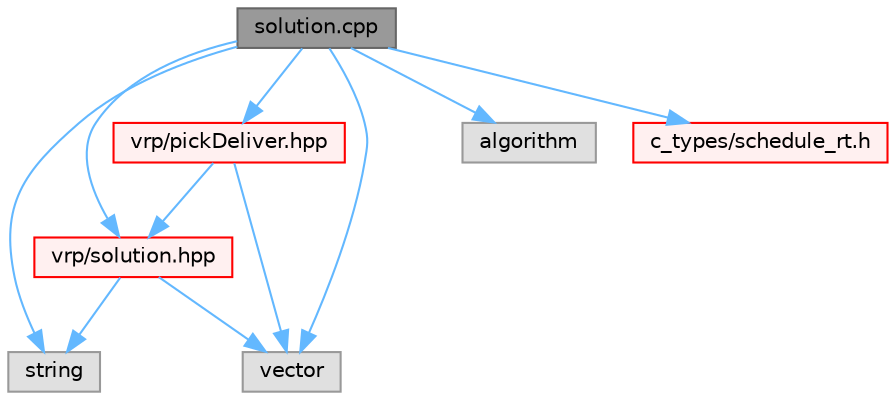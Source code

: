 digraph "solution.cpp"
{
 // LATEX_PDF_SIZE
  bgcolor="transparent";
  edge [fontname=Helvetica,fontsize=10,labelfontname=Helvetica,labelfontsize=10];
  node [fontname=Helvetica,fontsize=10,shape=box,height=0.2,width=0.4];
  Node1 [id="Node000001",label="solution.cpp",height=0.2,width=0.4,color="gray40", fillcolor="grey60", style="filled", fontcolor="black",tooltip=" "];
  Node1 -> Node2 [id="edge1_Node000001_Node000002",color="steelblue1",style="solid",tooltip=" "];
  Node2 [id="Node000002",label="vrp/solution.hpp",height=0.2,width=0.4,color="red", fillcolor="#FFF0F0", style="filled",URL="$solution_8hpp.html",tooltip=" "];
  Node2 -> Node5 [id="edge2_Node000002_Node000005",color="steelblue1",style="solid",tooltip=" "];
  Node5 [id="Node000005",label="string",height=0.2,width=0.4,color="grey60", fillcolor="#E0E0E0", style="filled",tooltip=" "];
  Node2 -> Node6 [id="edge3_Node000002_Node000006",color="steelblue1",style="solid",tooltip=" "];
  Node6 [id="Node000006",label="vector",height=0.2,width=0.4,color="grey60", fillcolor="#E0E0E0", style="filled",tooltip=" "];
  Node1 -> Node6 [id="edge4_Node000001_Node000006",color="steelblue1",style="solid",tooltip=" "];
  Node1 -> Node5 [id="edge5_Node000001_Node000005",color="steelblue1",style="solid",tooltip=" "];
  Node1 -> Node15 [id="edge6_Node000001_Node000015",color="steelblue1",style="solid",tooltip=" "];
  Node15 [id="Node000015",label="algorithm",height=0.2,width=0.4,color="grey60", fillcolor="#E0E0E0", style="filled",tooltip=" "];
  Node1 -> Node35 [id="edge7_Node000001_Node000035",color="steelblue1",style="solid",tooltip=" "];
  Node35 [id="Node000035",label="c_types/schedule_rt.h",height=0.2,width=0.4,color="red", fillcolor="#FFF0F0", style="filled",URL="$schedule__rt_8h.html",tooltip=" "];
  Node1 -> Node37 [id="edge8_Node000001_Node000037",color="steelblue1",style="solid",tooltip=" "];
  Node37 [id="Node000037",label="vrp/pickDeliver.hpp",height=0.2,width=0.4,color="red", fillcolor="#FFF0F0", style="filled",URL="$pickDeliver_8hpp.html",tooltip=" "];
  Node37 -> Node6 [id="edge9_Node000037_Node000006",color="steelblue1",style="solid",tooltip=" "];
  Node37 -> Node2 [id="edge10_Node000037_Node000002",color="steelblue1",style="solid",tooltip=" "];
}
